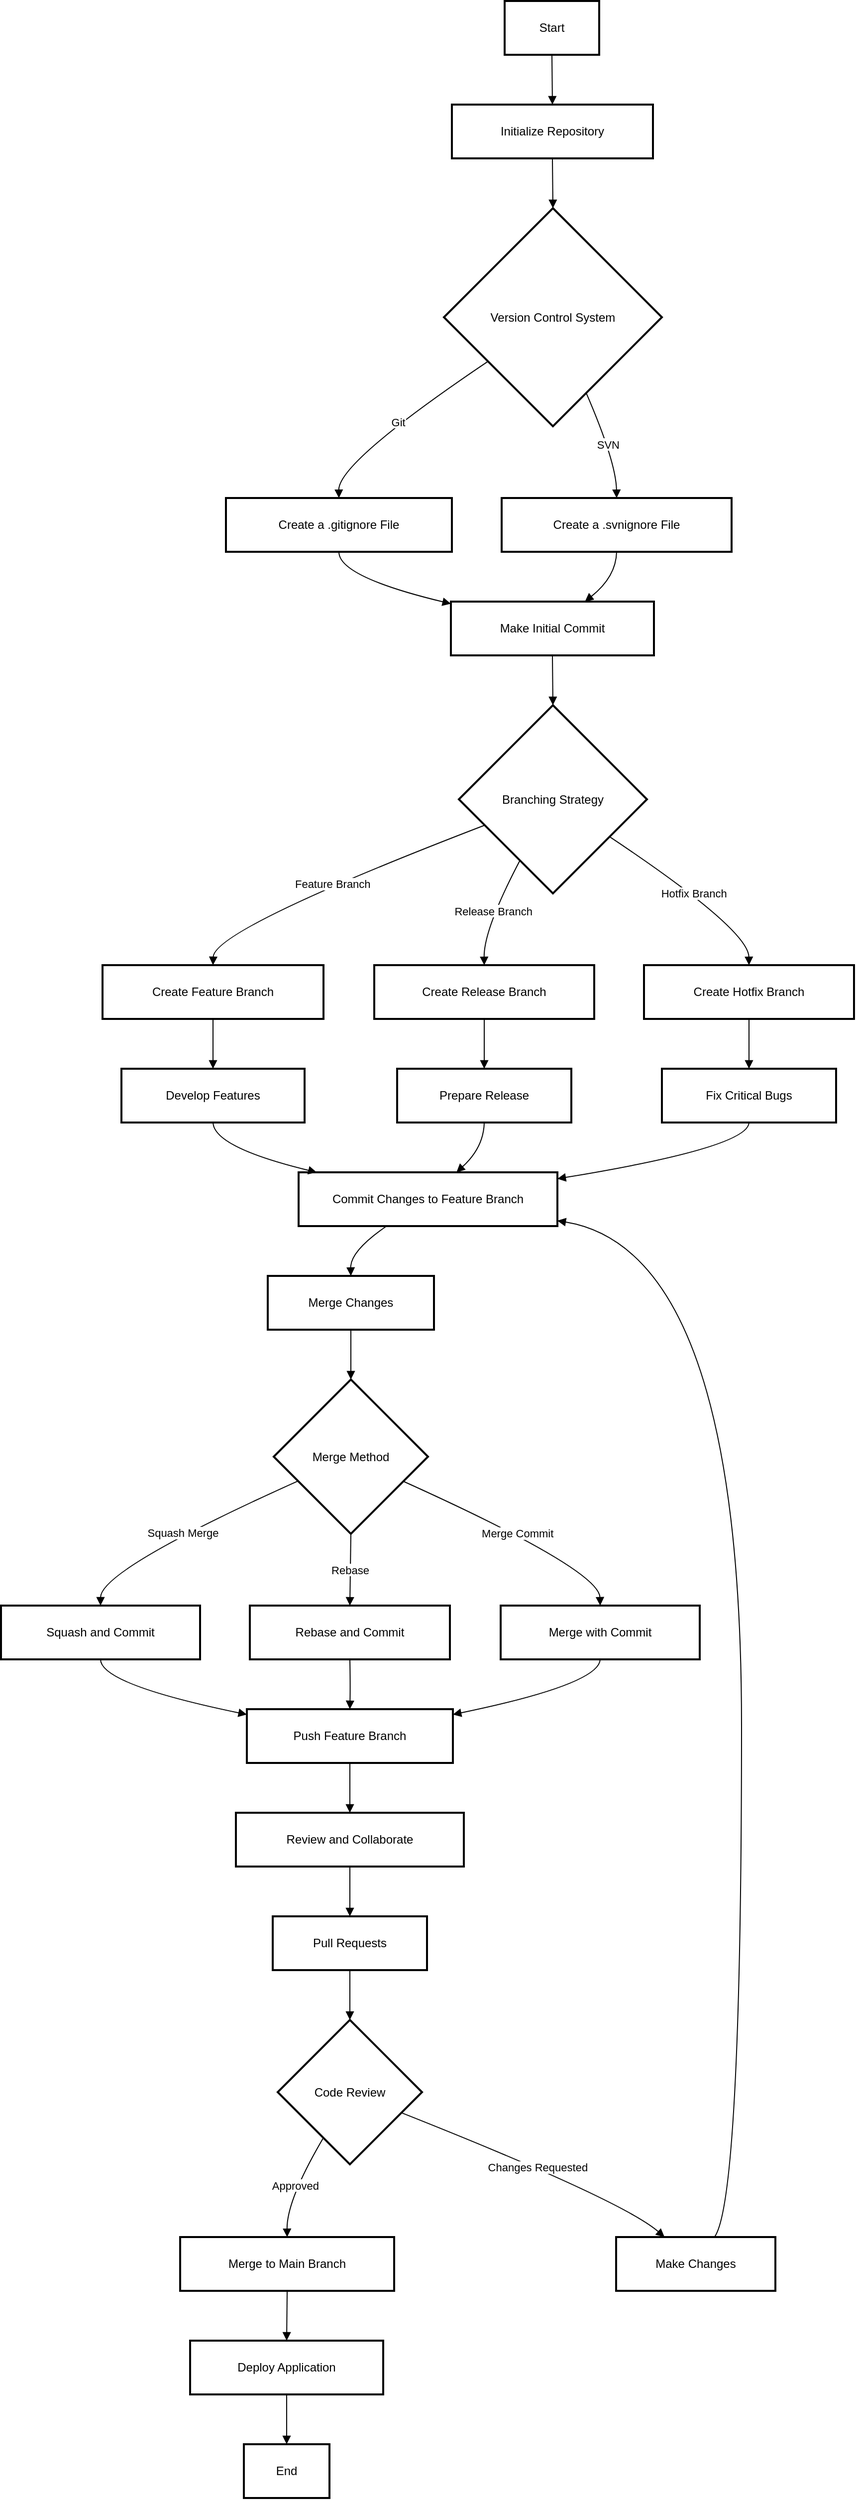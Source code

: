<mxfile version="28.2.1">
  <diagram name="Page-1" id="etk0gRpWJZMOQ5nrbeCG">
    <mxGraphModel dx="998" dy="457" grid="1" gridSize="10" guides="1" tooltips="1" connect="1" arrows="1" fold="1" page="1" pageScale="1" pageWidth="850" pageHeight="1100" math="0" shadow="0">
      <root>
        <mxCell id="0" />
        <mxCell id="1" parent="0" />
        <mxCell id="2" value="Start" style="whiteSpace=wrap;strokeWidth=2;" parent="1" vertex="1">
          <mxGeometry x="514" y="8" width="95" height="54" as="geometry" />
        </mxCell>
        <mxCell id="3" value="Initialize Repository" style="whiteSpace=wrap;strokeWidth=2;" parent="1" vertex="1">
          <mxGeometry x="461" y="112" width="202" height="54" as="geometry" />
        </mxCell>
        <mxCell id="4" value="Version Control System" style="rhombus;strokeWidth=2;whiteSpace=wrap;" parent="1" vertex="1">
          <mxGeometry x="453" y="216" width="219" height="219" as="geometry" />
        </mxCell>
        <mxCell id="5" value="Create a .gitignore File" style="whiteSpace=wrap;strokeWidth=2;" parent="1" vertex="1">
          <mxGeometry x="234" y="507" width="227" height="54" as="geometry" />
        </mxCell>
        <mxCell id="6" value="Create a .svnignore File" style="whiteSpace=wrap;strokeWidth=2;" parent="1" vertex="1">
          <mxGeometry x="511" y="507" width="231" height="54" as="geometry" />
        </mxCell>
        <mxCell id="7" value="Make Initial Commit" style="whiteSpace=wrap;strokeWidth=2;" parent="1" vertex="1">
          <mxGeometry x="460" y="611" width="204" height="54" as="geometry" />
        </mxCell>
        <mxCell id="8" value="Branching Strategy" style="rhombus;strokeWidth=2;whiteSpace=wrap;" parent="1" vertex="1">
          <mxGeometry x="468" y="715" width="189" height="189" as="geometry" />
        </mxCell>
        <mxCell id="9" value="Create Feature Branch" style="whiteSpace=wrap;strokeWidth=2;" parent="1" vertex="1">
          <mxGeometry x="110" y="976" width="222" height="54" as="geometry" />
        </mxCell>
        <mxCell id="10" value="Create Release Branch" style="whiteSpace=wrap;strokeWidth=2;" parent="1" vertex="1">
          <mxGeometry x="383" y="976" width="221" height="54" as="geometry" />
        </mxCell>
        <mxCell id="11" value="Create Hotfix Branch" style="whiteSpace=wrap;strokeWidth=2;" parent="1" vertex="1">
          <mxGeometry x="654" y="976" width="211" height="54" as="geometry" />
        </mxCell>
        <mxCell id="12" value="Develop Features" style="whiteSpace=wrap;strokeWidth=2;" parent="1" vertex="1">
          <mxGeometry x="129" y="1080" width="184" height="54" as="geometry" />
        </mxCell>
        <mxCell id="13" value="Prepare Release" style="whiteSpace=wrap;strokeWidth=2;" parent="1" vertex="1">
          <mxGeometry x="406" y="1080" width="175" height="54" as="geometry" />
        </mxCell>
        <mxCell id="14" value="Fix Critical Bugs" style="whiteSpace=wrap;strokeWidth=2;" parent="1" vertex="1">
          <mxGeometry x="672" y="1080" width="175" height="54" as="geometry" />
        </mxCell>
        <mxCell id="15" value="Commit Changes to Feature Branch" style="whiteSpace=wrap;strokeWidth=2;" parent="1" vertex="1">
          <mxGeometry x="307" y="1184" width="260" height="54" as="geometry" />
        </mxCell>
        <mxCell id="16" value="Merge Changes" style="whiteSpace=wrap;strokeWidth=2;" parent="1" vertex="1">
          <mxGeometry x="276" y="1288" width="167" height="54" as="geometry" />
        </mxCell>
        <mxCell id="17" value="Merge Method" style="rhombus;strokeWidth=2;whiteSpace=wrap;" parent="1" vertex="1">
          <mxGeometry x="282" y="1392" width="155" height="155" as="geometry" />
        </mxCell>
        <mxCell id="18" value="Squash and Commit" style="whiteSpace=wrap;strokeWidth=2;" parent="1" vertex="1">
          <mxGeometry x="8" y="1619" width="200" height="54" as="geometry" />
        </mxCell>
        <mxCell id="19" value="Rebase and Commit" style="whiteSpace=wrap;strokeWidth=2;" parent="1" vertex="1">
          <mxGeometry x="258" y="1619" width="201" height="54" as="geometry" />
        </mxCell>
        <mxCell id="20" value="Merge with Commit" style="whiteSpace=wrap;strokeWidth=2;" parent="1" vertex="1">
          <mxGeometry x="510" y="1619" width="200" height="54" as="geometry" />
        </mxCell>
        <mxCell id="21" value="Push Feature Branch" style="whiteSpace=wrap;strokeWidth=2;" parent="1" vertex="1">
          <mxGeometry x="255" y="1723" width="207" height="54" as="geometry" />
        </mxCell>
        <mxCell id="22" value="Review and Collaborate" style="whiteSpace=wrap;strokeWidth=2;" parent="1" vertex="1">
          <mxGeometry x="244" y="1827" width="229" height="54" as="geometry" />
        </mxCell>
        <mxCell id="23" value="Pull Requests" style="whiteSpace=wrap;strokeWidth=2;" parent="1" vertex="1">
          <mxGeometry x="281" y="1931" width="155" height="54" as="geometry" />
        </mxCell>
        <mxCell id="24" value="Code Review" style="rhombus;strokeWidth=2;whiteSpace=wrap;" parent="1" vertex="1">
          <mxGeometry x="286" y="2035" width="145" height="145" as="geometry" />
        </mxCell>
        <mxCell id="25" value="Merge to Main Branch" style="whiteSpace=wrap;strokeWidth=2;" parent="1" vertex="1">
          <mxGeometry x="188" y="2253" width="215" height="54" as="geometry" />
        </mxCell>
        <mxCell id="26" value="Make Changes" style="whiteSpace=wrap;strokeWidth=2;" parent="1" vertex="1">
          <mxGeometry x="626" y="2253" width="160" height="54" as="geometry" />
        </mxCell>
        <mxCell id="27" value="Deploy Application" style="whiteSpace=wrap;strokeWidth=2;" parent="1" vertex="1">
          <mxGeometry x="198" y="2357" width="194" height="54" as="geometry" />
        </mxCell>
        <mxCell id="28" value="End" style="whiteSpace=wrap;strokeWidth=2;" parent="1" vertex="1">
          <mxGeometry x="252" y="2461" width="86" height="54" as="geometry" />
        </mxCell>
        <mxCell id="29" value="" style="curved=1;startArrow=none;endArrow=block;exitX=0.5;exitY=1;entryX=0.5;entryY=0;" parent="1" source="2" target="3" edge="1">
          <mxGeometry relative="1" as="geometry">
            <Array as="points" />
          </mxGeometry>
        </mxCell>
        <mxCell id="30" value="" style="curved=1;startArrow=none;endArrow=block;exitX=0.5;exitY=1;entryX=0.5;entryY=0;" parent="1" source="3" target="4" edge="1">
          <mxGeometry relative="1" as="geometry">
            <Array as="points" />
          </mxGeometry>
        </mxCell>
        <mxCell id="31" value="Git" style="curved=1;startArrow=none;endArrow=block;exitX=0;exitY=0.84;entryX=0.5;entryY=0;" parent="1" source="4" target="5" edge="1">
          <mxGeometry relative="1" as="geometry">
            <Array as="points">
              <mxPoint x="347" y="471" />
            </Array>
          </mxGeometry>
        </mxCell>
        <mxCell id="32" value="SVN" style="curved=1;startArrow=none;endArrow=block;exitX=0.72;exitY=1;entryX=0.5;entryY=0;" parent="1" source="4" target="6" edge="1">
          <mxGeometry relative="1" as="geometry">
            <Array as="points">
              <mxPoint x="626" y="471" />
            </Array>
          </mxGeometry>
        </mxCell>
        <mxCell id="33" value="" style="curved=1;startArrow=none;endArrow=block;exitX=0.5;exitY=1;entryX=0;entryY=0.04;" parent="1" source="5" target="7" edge="1">
          <mxGeometry relative="1" as="geometry">
            <Array as="points">
              <mxPoint x="347" y="586" />
            </Array>
          </mxGeometry>
        </mxCell>
        <mxCell id="34" value="" style="curved=1;startArrow=none;endArrow=block;exitX=0.5;exitY=1;entryX=0.66;entryY=0;" parent="1" source="6" target="7" edge="1">
          <mxGeometry relative="1" as="geometry">
            <Array as="points">
              <mxPoint x="626" y="586" />
            </Array>
          </mxGeometry>
        </mxCell>
        <mxCell id="35" value="" style="curved=1;startArrow=none;endArrow=block;exitX=0.5;exitY=1;entryX=0.5;entryY=0;" parent="1" source="7" target="8" edge="1">
          <mxGeometry relative="1" as="geometry">
            <Array as="points" />
          </mxGeometry>
        </mxCell>
        <mxCell id="36" value="Feature Branch" style="curved=1;startArrow=none;endArrow=block;exitX=0;exitY=0.69;entryX=0.5;entryY=0;" parent="1" source="8" target="9" edge="1">
          <mxGeometry relative="1" as="geometry">
            <Array as="points">
              <mxPoint x="222" y="940" />
            </Array>
          </mxGeometry>
        </mxCell>
        <mxCell id="37" value="Release Branch" style="curved=1;startArrow=none;endArrow=block;exitX=0.23;exitY=1;entryX=0.5;entryY=0;" parent="1" source="8" target="10" edge="1">
          <mxGeometry relative="1" as="geometry">
            <Array as="points">
              <mxPoint x="493" y="940" />
            </Array>
          </mxGeometry>
        </mxCell>
        <mxCell id="38" value="Hotfix Branch" style="curved=1;startArrow=none;endArrow=block;exitX=1;exitY=0.83;entryX=0.5;entryY=0;" parent="1" source="8" target="11" edge="1">
          <mxGeometry relative="1" as="geometry">
            <Array as="points">
              <mxPoint x="759" y="940" />
            </Array>
          </mxGeometry>
        </mxCell>
        <mxCell id="39" value="" style="curved=1;startArrow=none;endArrow=block;exitX=0.5;exitY=1;entryX=0.5;entryY=0;" parent="1" source="9" target="12" edge="1">
          <mxGeometry relative="1" as="geometry">
            <Array as="points" />
          </mxGeometry>
        </mxCell>
        <mxCell id="40" value="" style="curved=1;startArrow=none;endArrow=block;exitX=0.5;exitY=1;entryX=0.5;entryY=0;" parent="1" source="10" target="13" edge="1">
          <mxGeometry relative="1" as="geometry">
            <Array as="points" />
          </mxGeometry>
        </mxCell>
        <mxCell id="41" value="" style="curved=1;startArrow=none;endArrow=block;exitX=0.5;exitY=1;entryX=0.5;entryY=0;" parent="1" source="11" target="14" edge="1">
          <mxGeometry relative="1" as="geometry">
            <Array as="points" />
          </mxGeometry>
        </mxCell>
        <mxCell id="42" value="" style="curved=1;startArrow=none;endArrow=block;exitX=0.5;exitY=1;entryX=0.07;entryY=0;" parent="1" source="12" target="15" edge="1">
          <mxGeometry relative="1" as="geometry">
            <Array as="points">
              <mxPoint x="222" y="1159" />
            </Array>
          </mxGeometry>
        </mxCell>
        <mxCell id="43" value="" style="curved=1;startArrow=none;endArrow=block;exitX=0.5;exitY=1;entryX=0.61;entryY=0;" parent="1" source="13" target="15" edge="1">
          <mxGeometry relative="1" as="geometry">
            <Array as="points">
              <mxPoint x="493" y="1159" />
            </Array>
          </mxGeometry>
        </mxCell>
        <mxCell id="44" value="" style="curved=1;startArrow=none;endArrow=block;exitX=0.5;exitY=1;entryX=1;entryY=0.12;" parent="1" source="14" target="15" edge="1">
          <mxGeometry relative="1" as="geometry">
            <Array as="points">
              <mxPoint x="759" y="1159" />
            </Array>
          </mxGeometry>
        </mxCell>
        <mxCell id="45" value="" style="curved=1;startArrow=none;endArrow=block;exitX=0.34;exitY=1;entryX=0.5;entryY=0;" parent="1" source="15" target="16" edge="1">
          <mxGeometry relative="1" as="geometry">
            <Array as="points">
              <mxPoint x="359" y="1263" />
            </Array>
          </mxGeometry>
        </mxCell>
        <mxCell id="46" value="" style="curved=1;startArrow=none;endArrow=block;exitX=0.5;exitY=1;entryX=0.5;entryY=0;" parent="1" source="16" target="17" edge="1">
          <mxGeometry relative="1" as="geometry">
            <Array as="points" />
          </mxGeometry>
        </mxCell>
        <mxCell id="47" value="Squash Merge" style="curved=1;startArrow=none;endArrow=block;exitX=0;exitY=0.73;entryX=0.5;entryY=0;" parent="1" source="17" target="18" edge="1">
          <mxGeometry relative="1" as="geometry">
            <Array as="points">
              <mxPoint x="108" y="1583" />
            </Array>
          </mxGeometry>
        </mxCell>
        <mxCell id="48" value="Rebase" style="curved=1;startArrow=none;endArrow=block;exitX=0.5;exitY=1;entryX=0.5;entryY=0;" parent="1" source="17" target="19" edge="1">
          <mxGeometry relative="1" as="geometry">
            <Array as="points" />
          </mxGeometry>
        </mxCell>
        <mxCell id="49" value="Merge Commit" style="curved=1;startArrow=none;endArrow=block;exitX=0.99;exitY=0.73;entryX=0.5;entryY=0;" parent="1" source="17" target="20" edge="1">
          <mxGeometry relative="1" as="geometry">
            <Array as="points">
              <mxPoint x="609" y="1583" />
            </Array>
          </mxGeometry>
        </mxCell>
        <mxCell id="50" value="" style="curved=1;startArrow=none;endArrow=block;exitX=0.5;exitY=1;entryX=0;entryY=0.1;" parent="1" source="18" target="21" edge="1">
          <mxGeometry relative="1" as="geometry">
            <Array as="points">
              <mxPoint x="108" y="1698" />
            </Array>
          </mxGeometry>
        </mxCell>
        <mxCell id="51" value="" style="curved=1;startArrow=none;endArrow=block;exitX=0.5;exitY=1;entryX=0.5;entryY=0;" parent="1" source="19" target="21" edge="1">
          <mxGeometry relative="1" as="geometry">
            <Array as="points">
              <mxPoint x="359" y="1698" />
            </Array>
          </mxGeometry>
        </mxCell>
        <mxCell id="52" value="" style="curved=1;startArrow=none;endArrow=block;exitX=0.5;exitY=1;entryX=1;entryY=0.1;" parent="1" source="20" target="21" edge="1">
          <mxGeometry relative="1" as="geometry">
            <Array as="points">
              <mxPoint x="609" y="1698" />
            </Array>
          </mxGeometry>
        </mxCell>
        <mxCell id="53" value="" style="curved=1;startArrow=none;endArrow=block;exitX=0.5;exitY=1;entryX=0.5;entryY=0;" parent="1" source="21" target="22" edge="1">
          <mxGeometry relative="1" as="geometry">
            <Array as="points" />
          </mxGeometry>
        </mxCell>
        <mxCell id="54" value="" style="curved=1;startArrow=none;endArrow=block;exitX=0.5;exitY=1;entryX=0.5;entryY=0;" parent="1" source="22" target="23" edge="1">
          <mxGeometry relative="1" as="geometry">
            <Array as="points" />
          </mxGeometry>
        </mxCell>
        <mxCell id="55" value="" style="curved=1;startArrow=none;endArrow=block;exitX=0.5;exitY=1;entryX=0.5;entryY=0;" parent="1" source="23" target="24" edge="1">
          <mxGeometry relative="1" as="geometry">
            <Array as="points" />
          </mxGeometry>
        </mxCell>
        <mxCell id="56" value="Approved" style="curved=1;startArrow=none;endArrow=block;exitX=0.21;exitY=1;entryX=0.5;entryY=-0.01;" parent="1" source="24" target="25" edge="1">
          <mxGeometry relative="1" as="geometry">
            <Array as="points">
              <mxPoint x="295" y="2216" />
            </Array>
          </mxGeometry>
        </mxCell>
        <mxCell id="57" value="Changes Requested" style="curved=1;startArrow=none;endArrow=block;exitX=1;exitY=0.7;entryX=0.3;entryY=-0.01;" parent="1" source="24" target="26" edge="1">
          <mxGeometry relative="1" as="geometry">
            <Array as="points">
              <mxPoint x="632" y="2216" />
            </Array>
          </mxGeometry>
        </mxCell>
        <mxCell id="58" value="" style="curved=1;startArrow=none;endArrow=block;exitX=0.62;exitY=-0.01;entryX=1;entryY=0.9;" parent="1" source="26" target="15" edge="1">
          <mxGeometry relative="1" as="geometry">
            <Array as="points">
              <mxPoint x="752" y="2216" />
              <mxPoint x="752" y="1263" />
            </Array>
          </mxGeometry>
        </mxCell>
        <mxCell id="59" value="" style="curved=1;startArrow=none;endArrow=block;exitX=0.5;exitY=0.99;entryX=0.5;entryY=-0.01;" parent="1" source="25" target="27" edge="1">
          <mxGeometry relative="1" as="geometry">
            <Array as="points" />
          </mxGeometry>
        </mxCell>
        <mxCell id="60" value="" style="curved=1;startArrow=none;endArrow=block;exitX=0.5;exitY=0.99;entryX=0.5;entryY=-0.01;" parent="1" source="27" target="28" edge="1">
          <mxGeometry relative="1" as="geometry">
            <Array as="points" />
          </mxGeometry>
        </mxCell>
      </root>
    </mxGraphModel>
  </diagram>
</mxfile>
